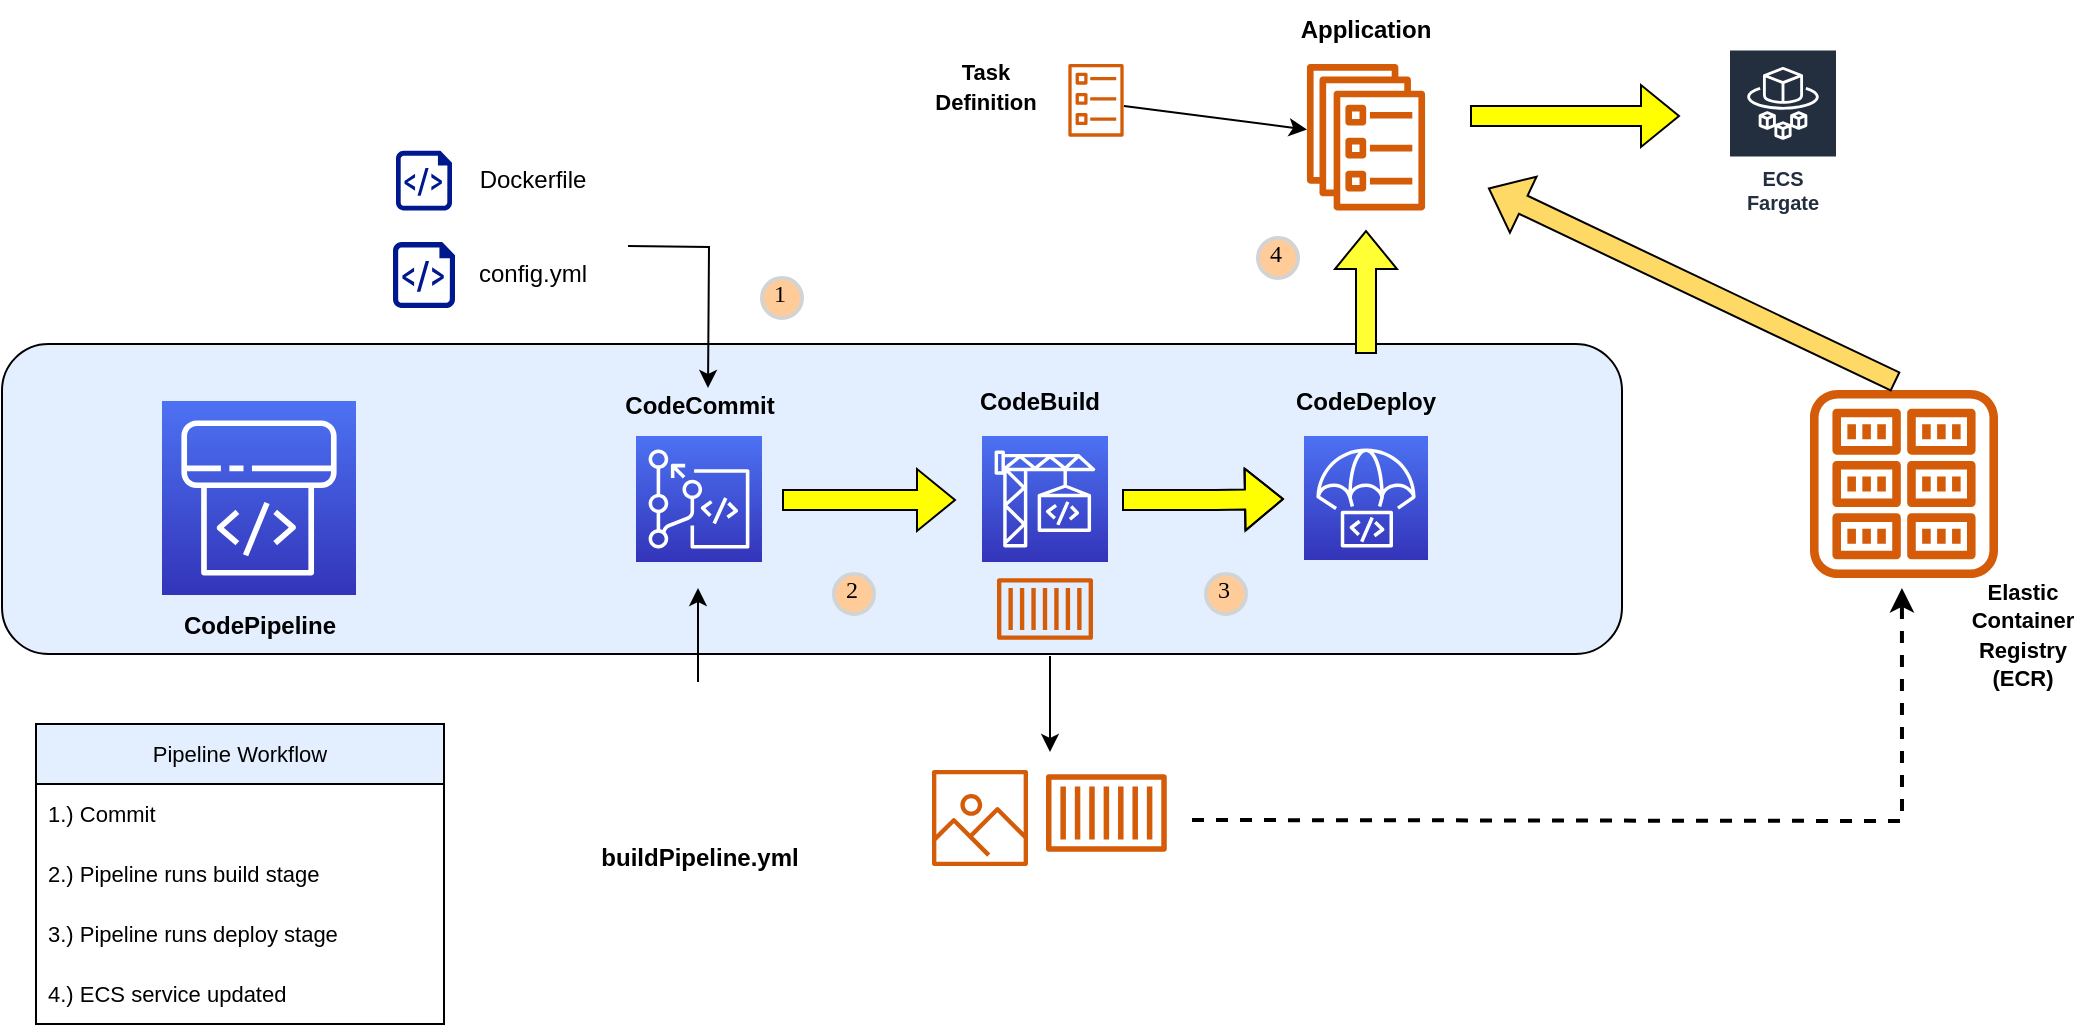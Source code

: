 <mxfile version="20.8.20" type="github">
  <diagram name="Page-1" id="A7SWorkjPBMrGO_NBy6v">
    <mxGraphModel dx="1387" dy="796" grid="0" gridSize="10" guides="1" tooltips="1" connect="1" arrows="1" fold="1" page="1" pageScale="1" pageWidth="1100" pageHeight="850" math="0" shadow="0">
      <root>
        <mxCell id="0" />
        <mxCell id="1" parent="0" />
        <mxCell id="RYmAthQIYImnWCT-ra_u-32" value="" style="rounded=1;whiteSpace=wrap;html=1;fillColor=#E3EFFF;" vertex="1" parent="1">
          <mxGeometry x="31" y="277" width="810" height="155" as="geometry" />
        </mxCell>
        <mxCell id="RYmAthQIYImnWCT-ra_u-8" value="" style="sketch=0;points=[[0,0,0],[0.25,0,0],[0.5,0,0],[0.75,0,0],[1,0,0],[0,1,0],[0.25,1,0],[0.5,1,0],[0.75,1,0],[1,1,0],[0,0.25,0],[0,0.5,0],[0,0.75,0],[1,0.25,0],[1,0.5,0],[1,0.75,0]];outlineConnect=0;fontColor=#232F3E;gradientColor=#4D72F3;gradientDirection=north;fillColor=#3334B9;strokeColor=#ffffff;dashed=0;verticalLabelPosition=bottom;verticalAlign=top;align=center;html=1;fontSize=12;fontStyle=0;aspect=fixed;shape=mxgraph.aws4.resourceIcon;resIcon=mxgraph.aws4.codepipeline;" vertex="1" parent="1">
          <mxGeometry x="111" y="305.5" width="97" height="97" as="geometry" />
        </mxCell>
        <mxCell id="RYmAthQIYImnWCT-ra_u-20" style="edgeStyle=orthogonalEdgeStyle;shape=flexArrow;rounded=0;orthogonalLoop=1;jettySize=auto;html=1;fillColor=#FFFF00;" edge="1" parent="1">
          <mxGeometry relative="1" as="geometry">
            <mxPoint x="421" y="355" as="sourcePoint" />
            <mxPoint x="508" y="355" as="targetPoint" />
          </mxGeometry>
        </mxCell>
        <mxCell id="RYmAthQIYImnWCT-ra_u-9" value="" style="sketch=0;points=[[0,0,0],[0.25,0,0],[0.5,0,0],[0.75,0,0],[1,0,0],[0,1,0],[0.25,1,0],[0.5,1,0],[0.75,1,0],[1,1,0],[0,0.25,0],[0,0.5,0],[0,0.75,0],[1,0.25,0],[1,0.5,0],[1,0.75,0]];outlineConnect=0;fontColor=#232F3E;gradientColor=#4D72F3;gradientDirection=north;fillColor=#3334B9;strokeColor=#ffffff;dashed=0;verticalLabelPosition=bottom;verticalAlign=top;align=center;html=1;fontSize=12;fontStyle=0;aspect=fixed;shape=mxgraph.aws4.resourceIcon;resIcon=mxgraph.aws4.codecommit;" vertex="1" parent="1">
          <mxGeometry x="348" y="323" width="63" height="63" as="geometry" />
        </mxCell>
        <mxCell id="RYmAthQIYImnWCT-ra_u-24" style="edgeStyle=orthogonalEdgeStyle;shape=flexArrow;rounded=0;orthogonalLoop=1;jettySize=auto;html=1;fillColor=#FFFF00;" edge="1" parent="1">
          <mxGeometry relative="1" as="geometry">
            <mxPoint x="672" y="354.5" as="targetPoint" />
            <mxPoint x="591" y="355" as="sourcePoint" />
            <Array as="points">
              <mxPoint x="638" y="355" />
              <mxPoint x="638" y="355" />
            </Array>
          </mxGeometry>
        </mxCell>
        <mxCell id="RYmAthQIYImnWCT-ra_u-10" value="" style="sketch=0;points=[[0,0,0],[0.25,0,0],[0.5,0,0],[0.75,0,0],[1,0,0],[0,1,0],[0.25,1,0],[0.5,1,0],[0.75,1,0],[1,1,0],[0,0.25,0],[0,0.5,0],[0,0.75,0],[1,0.25,0],[1,0.5,0],[1,0.75,0]];outlineConnect=0;fontColor=#232F3E;gradientColor=#4D72F3;gradientDirection=north;fillColor=#3334B9;strokeColor=#ffffff;dashed=0;verticalLabelPosition=bottom;verticalAlign=top;align=center;html=1;fontSize=12;fontStyle=0;aspect=fixed;shape=mxgraph.aws4.resourceIcon;resIcon=mxgraph.aws4.codebuild;" vertex="1" parent="1">
          <mxGeometry x="521" y="323" width="63" height="63" as="geometry" />
        </mxCell>
        <mxCell id="RYmAthQIYImnWCT-ra_u-11" value="" style="sketch=0;points=[[0,0,0],[0.25,0,0],[0.5,0,0],[0.75,0,0],[1,0,0],[0,1,0],[0.25,1,0],[0.5,1,0],[0.75,1,0],[1,1,0],[0,0.25,0],[0,0.5,0],[0,0.75,0],[1,0.25,0],[1,0.5,0],[1,0.75,0]];outlineConnect=0;fontColor=#232F3E;gradientColor=#4D72F3;gradientDirection=north;fillColor=#3334B9;strokeColor=#ffffff;dashed=0;verticalLabelPosition=bottom;verticalAlign=top;align=center;html=1;fontSize=12;fontStyle=0;aspect=fixed;shape=mxgraph.aws4.resourceIcon;resIcon=mxgraph.aws4.codedeploy;" vertex="1" parent="1">
          <mxGeometry x="682" y="323" width="62" height="62" as="geometry" />
        </mxCell>
        <mxCell id="RYmAthQIYImnWCT-ra_u-12" value="" style="sketch=0;outlineConnect=0;fontColor=#232F3E;gradientColor=none;fillColor=#D45B07;strokeColor=none;dashed=0;verticalLabelPosition=bottom;verticalAlign=top;align=center;html=1;fontSize=12;fontStyle=0;aspect=fixed;pointerEvents=1;shape=mxgraph.aws4.ecs_task;" vertex="1" parent="1">
          <mxGeometry x="564" y="137" width="28" height="36.32" as="geometry" />
        </mxCell>
        <mxCell id="RYmAthQIYImnWCT-ra_u-13" value="" style="sketch=0;outlineConnect=0;fontColor=#232F3E;gradientColor=none;fillColor=#D45B07;strokeColor=none;dashed=0;verticalLabelPosition=bottom;verticalAlign=top;align=center;html=1;fontSize=12;fontStyle=0;aspect=fixed;pointerEvents=1;shape=mxgraph.aws4.ecs_service;" vertex="1" parent="1">
          <mxGeometry x="683.27" y="137" width="59.46" height="73.19" as="geometry" />
        </mxCell>
        <mxCell id="RYmAthQIYImnWCT-ra_u-14" value="" style="sketch=0;outlineConnect=0;fontColor=#232F3E;gradientColor=none;fillColor=#D45B07;strokeColor=none;dashed=0;verticalLabelPosition=bottom;verticalAlign=top;align=center;html=1;fontSize=12;fontStyle=0;aspect=fixed;pointerEvents=1;shape=mxgraph.aws4.registry;" vertex="1" parent="1">
          <mxGeometry x="935" y="300" width="94" height="94" as="geometry" />
        </mxCell>
        <mxCell id="RYmAthQIYImnWCT-ra_u-15" value="" style="sketch=0;outlineConnect=0;fontColor=#232F3E;gradientColor=none;fillColor=#D45B07;strokeColor=none;dashed=0;verticalLabelPosition=bottom;verticalAlign=top;align=center;html=1;fontSize=12;fontStyle=0;aspect=fixed;pointerEvents=1;shape=mxgraph.aws4.container_1;" vertex="1" parent="1">
          <mxGeometry x="553" y="492" width="60.39" height="39" as="geometry" />
        </mxCell>
        <mxCell id="RYmAthQIYImnWCT-ra_u-16" value="" style="sketch=0;outlineConnect=0;fontColor=#232F3E;gradientColor=none;fillColor=#D45B07;strokeColor=none;dashed=0;verticalLabelPosition=bottom;verticalAlign=top;align=center;html=1;fontSize=12;fontStyle=0;aspect=fixed;pointerEvents=1;shape=mxgraph.aws4.container_registry_image;" vertex="1" parent="1">
          <mxGeometry x="496" y="490" width="48" height="48" as="geometry" />
        </mxCell>
        <mxCell id="RYmAthQIYImnWCT-ra_u-17" value="" style="sketch=0;outlineConnect=0;fontColor=#232F3E;gradientColor=none;fillColor=#D45B07;strokeColor=none;dashed=0;verticalLabelPosition=bottom;verticalAlign=top;align=center;html=1;fontSize=12;fontStyle=0;aspect=fixed;pointerEvents=1;shape=mxgraph.aws4.container_1;" vertex="1" parent="1">
          <mxGeometry x="528.5" y="394" width="48" height="31" as="geometry" />
        </mxCell>
        <mxCell id="RYmAthQIYImnWCT-ra_u-22" style="edgeStyle=orthogonalEdgeStyle;rounded=0;orthogonalLoop=1;jettySize=auto;html=1;" edge="1" parent="1">
          <mxGeometry relative="1" as="geometry">
            <mxPoint x="379" y="399" as="targetPoint" />
            <mxPoint x="379" y="446" as="sourcePoint" />
          </mxGeometry>
        </mxCell>
        <mxCell id="RYmAthQIYImnWCT-ra_u-18" value="" style="shape=image;html=1;verticalAlign=top;verticalLabelPosition=bottom;labelBackgroundColor=#ffffff;imageAspect=0;aspect=fixed;image=https://cdn1.iconfinder.com/data/icons/bootstrap-vol-3/16/filetype-yml-128.png" vertex="1" parent="1">
          <mxGeometry x="355.5" y="467" width="48" height="48" as="geometry" />
        </mxCell>
        <mxCell id="RYmAthQIYImnWCT-ra_u-25" value="" style="sketch=0;aspect=fixed;pointerEvents=1;shadow=0;dashed=0;html=1;strokeColor=none;labelPosition=center;verticalLabelPosition=bottom;verticalAlign=top;align=center;fillColor=#00188D;shape=mxgraph.azure.script_file" vertex="1" parent="1">
          <mxGeometry x="228" y="180.4" width="28" height="29.79" as="geometry" />
        </mxCell>
        <mxCell id="RYmAthQIYImnWCT-ra_u-26" value="" style="sketch=0;aspect=fixed;pointerEvents=1;shadow=0;dashed=0;html=1;strokeColor=none;labelPosition=center;verticalLabelPosition=bottom;verticalAlign=top;align=center;fillColor=#00188D;shape=mxgraph.azure.script_file" vertex="1" parent="1">
          <mxGeometry x="226.5" y="226" width="31" height="32.98" as="geometry" />
        </mxCell>
        <mxCell id="RYmAthQIYImnWCT-ra_u-27" value="" style="endArrow=classic;html=1;rounded=0;fillColor=#CCCC00;edgeStyle=orthogonalEdgeStyle;" edge="1" parent="1">
          <mxGeometry width="50" height="50" relative="1" as="geometry">
            <mxPoint x="344" y="228" as="sourcePoint" />
            <mxPoint x="384" y="299" as="targetPoint" />
          </mxGeometry>
        </mxCell>
        <mxCell id="RYmAthQIYImnWCT-ra_u-28" value="" style="endArrow=classic;html=1;rounded=0;fillColor=#FFFF33;shape=flexArrow;" edge="1" parent="1">
          <mxGeometry width="50" height="50" relative="1" as="geometry">
            <mxPoint x="713" y="282" as="sourcePoint" />
            <mxPoint x="713" y="220" as="targetPoint" />
          </mxGeometry>
        </mxCell>
        <mxCell id="RYmAthQIYImnWCT-ra_u-29" value="" style="endArrow=classic;html=1;rounded=0;fillColor=#FFFF00;" edge="1" parent="1">
          <mxGeometry width="50" height="50" relative="1" as="geometry">
            <mxPoint x="555" y="433" as="sourcePoint" />
            <mxPoint x="555" y="481" as="targetPoint" />
          </mxGeometry>
        </mxCell>
        <mxCell id="RYmAthQIYImnWCT-ra_u-31" value="" style="endArrow=classic;dashed=1;html=1;rounded=0;fillColor=#FFFF00;entryX=0.489;entryY=1.053;entryDx=0;entryDy=0;entryPerimeter=0;edgeStyle=orthogonalEdgeStyle;endFill=1;strokeWidth=2;" edge="1" parent="1" target="RYmAthQIYImnWCT-ra_u-14">
          <mxGeometry width="50" height="50" relative="1" as="geometry">
            <mxPoint x="626" y="515" as="sourcePoint" />
            <mxPoint x="676" y="465" as="targetPoint" />
          </mxGeometry>
        </mxCell>
        <mxCell id="RYmAthQIYImnWCT-ra_u-35" value="" style="shape=flexArrow;endArrow=classic;html=1;rounded=0;strokeWidth=1;fillColor=#FFD966;exitX=0.457;exitY=-0.043;exitDx=0;exitDy=0;exitPerimeter=0;endSize=6;" edge="1" parent="1" source="RYmAthQIYImnWCT-ra_u-14">
          <mxGeometry width="50" height="50" relative="1" as="geometry">
            <mxPoint x="911" y="244" as="sourcePoint" />
            <mxPoint x="774" y="199" as="targetPoint" />
          </mxGeometry>
        </mxCell>
        <mxCell id="RYmAthQIYImnWCT-ra_u-37" value="Dockerfile" style="text;html=1;strokeColor=none;fillColor=none;align=center;verticalAlign=middle;whiteSpace=wrap;rounded=0;" vertex="1" parent="1">
          <mxGeometry x="256" y="180.19" width="81" height="30" as="geometry" />
        </mxCell>
        <mxCell id="RYmAthQIYImnWCT-ra_u-38" value="config.yml" style="text;html=1;strokeColor=none;fillColor=none;align=center;verticalAlign=middle;whiteSpace=wrap;rounded=0;" vertex="1" parent="1">
          <mxGeometry x="259" y="227.49" width="75" height="30" as="geometry" />
        </mxCell>
        <mxCell id="RYmAthQIYImnWCT-ra_u-39" value="&lt;b&gt;buildPipeline.yml&lt;/b&gt;" style="text;html=1;strokeColor=none;fillColor=none;align=center;verticalAlign=middle;whiteSpace=wrap;rounded=0;" vertex="1" parent="1">
          <mxGeometry x="349.5" y="519" width="60" height="30" as="geometry" />
        </mxCell>
        <mxCell id="RYmAthQIYImnWCT-ra_u-40" value="&lt;b&gt;&lt;font style=&quot;font-size: 11px;&quot;&gt;Task Definition&lt;/font&gt;&lt;/b&gt;" style="text;html=1;strokeColor=none;fillColor=none;align=center;verticalAlign=middle;whiteSpace=wrap;rounded=0;" vertex="1" parent="1">
          <mxGeometry x="493" y="133" width="60" height="30" as="geometry" />
        </mxCell>
        <mxCell id="RYmAthQIYImnWCT-ra_u-41" value="&lt;b&gt;CodeBuild&lt;/b&gt;" style="text;html=1;strokeColor=none;fillColor=none;align=center;verticalAlign=middle;whiteSpace=wrap;rounded=0;" vertex="1" parent="1">
          <mxGeometry x="520" y="291" width="60" height="30" as="geometry" />
        </mxCell>
        <mxCell id="RYmAthQIYImnWCT-ra_u-42" value="&lt;b&gt;CodeCommit&lt;/b&gt;" style="text;html=1;strokeColor=none;fillColor=none;align=center;verticalAlign=middle;whiteSpace=wrap;rounded=0;" vertex="1" parent="1">
          <mxGeometry x="349.5" y="293" width="60" height="30" as="geometry" />
        </mxCell>
        <mxCell id="RYmAthQIYImnWCT-ra_u-43" value="&lt;b&gt;CodeDeploy&lt;/b&gt;" style="text;html=1;strokeColor=none;fillColor=none;align=center;verticalAlign=middle;whiteSpace=wrap;rounded=0;" vertex="1" parent="1">
          <mxGeometry x="683" y="291" width="60" height="30" as="geometry" />
        </mxCell>
        <mxCell id="RYmAthQIYImnWCT-ra_u-46" value="&lt;b&gt;CodePipeline&lt;/b&gt;" style="text;html=1;strokeColor=none;fillColor=none;align=center;verticalAlign=middle;whiteSpace=wrap;rounded=0;" vertex="1" parent="1">
          <mxGeometry x="129.5" y="402.5" width="60" height="30" as="geometry" />
        </mxCell>
        <mxCell id="RYmAthQIYImnWCT-ra_u-47" value="&lt;b&gt;&lt;font style=&quot;font-size: 11px;&quot;&gt;Elastic Container Registry (ECR)&lt;/font&gt;&lt;/b&gt;" style="text;html=1;strokeColor=none;fillColor=none;align=center;verticalAlign=middle;whiteSpace=wrap;rounded=0;" vertex="1" parent="1">
          <mxGeometry x="1009" y="407" width="65" height="30" as="geometry" />
        </mxCell>
        <mxCell id="RYmAthQIYImnWCT-ra_u-48" value="&lt;b&gt;Application&lt;/b&gt;" style="text;html=1;strokeColor=none;fillColor=none;align=center;verticalAlign=middle;whiteSpace=wrap;rounded=0;" vertex="1" parent="1">
          <mxGeometry x="683" y="105" width="60" height="30" as="geometry" />
        </mxCell>
        <mxCell id="RYmAthQIYImnWCT-ra_u-49" value="ECS Fargate" style="sketch=0;outlineConnect=0;fontColor=#232F3E;gradientColor=none;strokeColor=#ffffff;fillColor=#232F3E;dashed=0;verticalLabelPosition=middle;verticalAlign=bottom;align=center;html=1;whiteSpace=wrap;fontSize=10;fontStyle=1;spacing=3;shape=mxgraph.aws4.productIcon;prIcon=mxgraph.aws4.fargate;" vertex="1" parent="1">
          <mxGeometry x="894" y="129.19" width="55" height="86.81" as="geometry" />
        </mxCell>
        <mxCell id="RYmAthQIYImnWCT-ra_u-50" value="" style="shape=flexArrow;endArrow=classic;html=1;rounded=0;strokeWidth=1;fontSize=11;endSize=6;fillColor=#FFFF00;" edge="1" parent="1">
          <mxGeometry width="50" height="50" relative="1" as="geometry">
            <mxPoint x="765" y="163" as="sourcePoint" />
            <mxPoint x="870" y="163" as="targetPoint" />
          </mxGeometry>
        </mxCell>
        <mxCell id="RYmAthQIYImnWCT-ra_u-51" value="" style="endArrow=classic;html=1;rounded=0;strokeWidth=1;fontSize=11;endSize=6;fillColor=#FFFF00;" edge="1" parent="1" target="RYmAthQIYImnWCT-ra_u-13">
          <mxGeometry width="50" height="50" relative="1" as="geometry">
            <mxPoint x="592" y="158" as="sourcePoint" />
            <mxPoint x="642" y="108" as="targetPoint" />
          </mxGeometry>
        </mxCell>
        <mxCell id="RYmAthQIYImnWCT-ra_u-52" value="Pipeline Workflow" style="swimlane;fontStyle=0;childLayout=stackLayout;horizontal=1;startSize=30;horizontalStack=0;resizeParent=1;resizeParentMax=0;resizeLast=0;collapsible=1;marginBottom=0;whiteSpace=wrap;html=1;fontSize=11;fillColor=#E3EFFF;" vertex="1" parent="1">
          <mxGeometry x="48" y="467" width="204" height="150" as="geometry" />
        </mxCell>
        <mxCell id="RYmAthQIYImnWCT-ra_u-53" value="1.) Commit" style="text;strokeColor=none;fillColor=none;align=left;verticalAlign=middle;spacingLeft=4;spacingRight=4;overflow=hidden;points=[[0,0.5],[1,0.5]];portConstraint=eastwest;rotatable=0;whiteSpace=wrap;html=1;fontSize=11;" vertex="1" parent="RYmAthQIYImnWCT-ra_u-52">
          <mxGeometry y="30" width="204" height="30" as="geometry" />
        </mxCell>
        <mxCell id="RYmAthQIYImnWCT-ra_u-54" value="2.) Pipeline runs build stage" style="text;strokeColor=none;fillColor=none;align=left;verticalAlign=middle;spacingLeft=4;spacingRight=4;overflow=hidden;points=[[0,0.5],[1,0.5]];portConstraint=eastwest;rotatable=0;whiteSpace=wrap;html=1;fontSize=11;" vertex="1" parent="RYmAthQIYImnWCT-ra_u-52">
          <mxGeometry y="60" width="204" height="30" as="geometry" />
        </mxCell>
        <mxCell id="RYmAthQIYImnWCT-ra_u-55" value="3.) Pipeline runs deploy stage" style="text;strokeColor=none;fillColor=none;align=left;verticalAlign=middle;spacingLeft=4;spacingRight=4;overflow=hidden;points=[[0,0.5],[1,0.5]];portConstraint=eastwest;rotatable=0;whiteSpace=wrap;html=1;fontSize=11;" vertex="1" parent="RYmAthQIYImnWCT-ra_u-52">
          <mxGeometry y="90" width="204" height="30" as="geometry" />
        </mxCell>
        <mxCell id="RYmAthQIYImnWCT-ra_u-66" value="4.) ECS service updated" style="text;strokeColor=none;fillColor=none;align=left;verticalAlign=middle;spacingLeft=4;spacingRight=4;overflow=hidden;points=[[0,0.5],[1,0.5]];portConstraint=eastwest;rotatable=0;whiteSpace=wrap;html=1;fontSize=11;" vertex="1" parent="RYmAthQIYImnWCT-ra_u-52">
          <mxGeometry y="120" width="204" height="30" as="geometry" />
        </mxCell>
        <mxCell id="RYmAthQIYImnWCT-ra_u-61" value="1" style="ellipse;whiteSpace=wrap;html=1;aspect=fixed;strokeWidth=2;fontFamily=Tahoma;spacingBottom=4;spacingRight=2;strokeColor=#d3d3d3;fontSize=12;fillColor=#FFCC99;" vertex="1" parent="1">
          <mxGeometry x="411" y="244" width="20" height="20" as="geometry" />
        </mxCell>
        <mxCell id="RYmAthQIYImnWCT-ra_u-62" value="2" style="ellipse;whiteSpace=wrap;html=1;aspect=fixed;strokeWidth=2;fontFamily=Tahoma;spacingBottom=4;spacingRight=2;strokeColor=#d3d3d3;fontSize=12;fillColor=#FFCC99;" vertex="1" parent="1">
          <mxGeometry x="447" y="392" width="20" height="20" as="geometry" />
        </mxCell>
        <mxCell id="RYmAthQIYImnWCT-ra_u-63" value="3" style="ellipse;whiteSpace=wrap;html=1;aspect=fixed;strokeWidth=2;fontFamily=Tahoma;spacingBottom=4;spacingRight=2;strokeColor=#d3d3d3;fontSize=12;fillColor=#FFCC99;" vertex="1" parent="1">
          <mxGeometry x="633" y="392" width="20" height="20" as="geometry" />
        </mxCell>
        <mxCell id="RYmAthQIYImnWCT-ra_u-65" value="4" style="ellipse;whiteSpace=wrap;html=1;aspect=fixed;strokeWidth=2;fontFamily=Tahoma;spacingBottom=4;spacingRight=2;strokeColor=#d3d3d3;fontSize=12;fillColor=#FFCC99;" vertex="1" parent="1">
          <mxGeometry x="659" y="224" width="20" height="20" as="geometry" />
        </mxCell>
      </root>
    </mxGraphModel>
  </diagram>
</mxfile>
